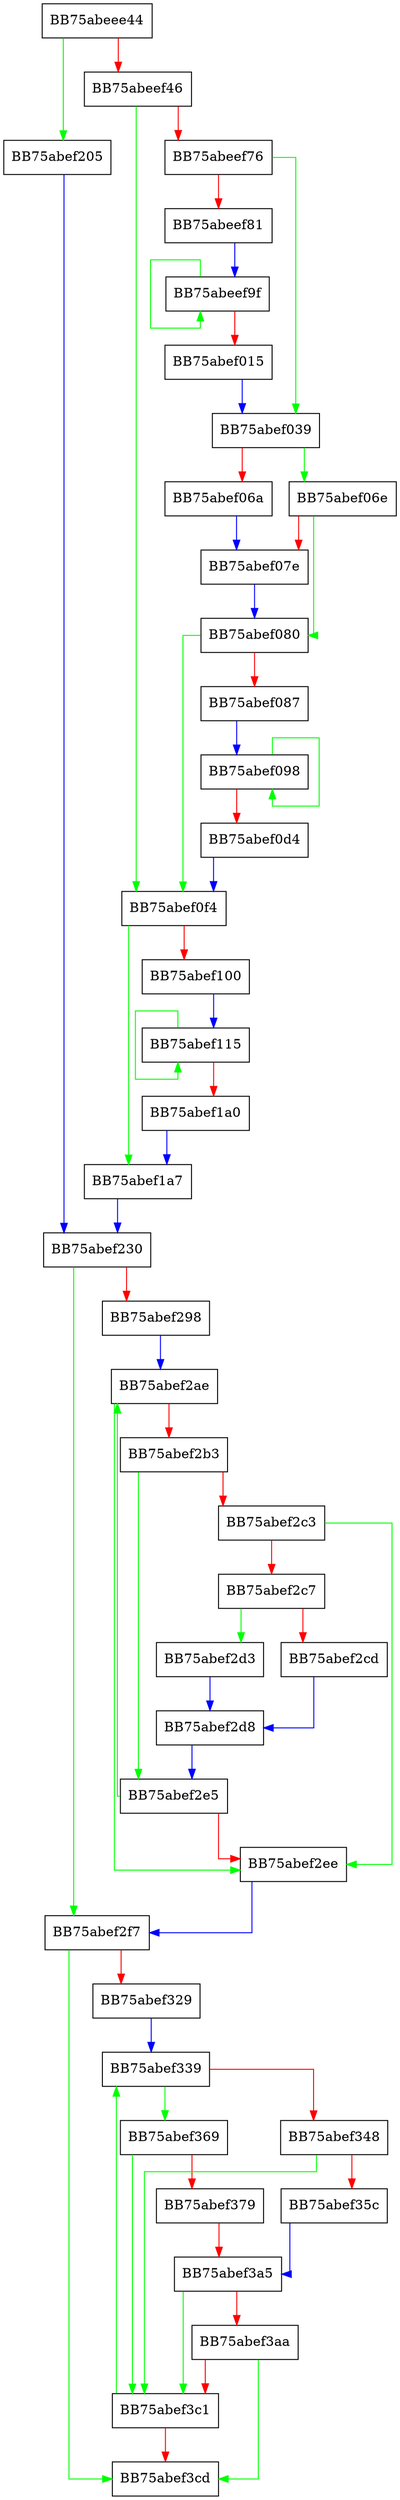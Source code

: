 digraph ZSTD_RowFindBestMatch_extDict_5_4 {
  node [shape="box"];
  graph [splines=ortho];
  BB75abeee44 -> BB75abef205 [color="green"];
  BB75abeee44 -> BB75abeef46 [color="red"];
  BB75abeef46 -> BB75abef0f4 [color="green"];
  BB75abeef46 -> BB75abeef76 [color="red"];
  BB75abeef76 -> BB75abef039 [color="green"];
  BB75abeef76 -> BB75abeef81 [color="red"];
  BB75abeef81 -> BB75abeef9f [color="blue"];
  BB75abeef9f -> BB75abeef9f [color="green"];
  BB75abeef9f -> BB75abef015 [color="red"];
  BB75abef015 -> BB75abef039 [color="blue"];
  BB75abef039 -> BB75abef06e [color="green"];
  BB75abef039 -> BB75abef06a [color="red"];
  BB75abef06a -> BB75abef07e [color="blue"];
  BB75abef06e -> BB75abef080 [color="green"];
  BB75abef06e -> BB75abef07e [color="red"];
  BB75abef07e -> BB75abef080 [color="blue"];
  BB75abef080 -> BB75abef0f4 [color="green"];
  BB75abef080 -> BB75abef087 [color="red"];
  BB75abef087 -> BB75abef098 [color="blue"];
  BB75abef098 -> BB75abef098 [color="green"];
  BB75abef098 -> BB75abef0d4 [color="red"];
  BB75abef0d4 -> BB75abef0f4 [color="blue"];
  BB75abef0f4 -> BB75abef1a7 [color="green"];
  BB75abef0f4 -> BB75abef100 [color="red"];
  BB75abef100 -> BB75abef115 [color="blue"];
  BB75abef115 -> BB75abef115 [color="green"];
  BB75abef115 -> BB75abef1a0 [color="red"];
  BB75abef1a0 -> BB75abef1a7 [color="blue"];
  BB75abef1a7 -> BB75abef230 [color="blue"];
  BB75abef205 -> BB75abef230 [color="blue"];
  BB75abef230 -> BB75abef2f7 [color="green"];
  BB75abef230 -> BB75abef298 [color="red"];
  BB75abef298 -> BB75abef2ae [color="blue"];
  BB75abef2ae -> BB75abef2ee [color="green"];
  BB75abef2ae -> BB75abef2b3 [color="red"];
  BB75abef2b3 -> BB75abef2e5 [color="green"];
  BB75abef2b3 -> BB75abef2c3 [color="red"];
  BB75abef2c3 -> BB75abef2ee [color="green"];
  BB75abef2c3 -> BB75abef2c7 [color="red"];
  BB75abef2c7 -> BB75abef2d3 [color="green"];
  BB75abef2c7 -> BB75abef2cd [color="red"];
  BB75abef2cd -> BB75abef2d8 [color="blue"];
  BB75abef2d3 -> BB75abef2d8 [color="blue"];
  BB75abef2d8 -> BB75abef2e5 [color="blue"];
  BB75abef2e5 -> BB75abef2ae [color="green"];
  BB75abef2e5 -> BB75abef2ee [color="red"];
  BB75abef2ee -> BB75abef2f7 [color="blue"];
  BB75abef2f7 -> BB75abef3cd [color="green"];
  BB75abef2f7 -> BB75abef329 [color="red"];
  BB75abef329 -> BB75abef339 [color="blue"];
  BB75abef339 -> BB75abef369 [color="green"];
  BB75abef339 -> BB75abef348 [color="red"];
  BB75abef348 -> BB75abef3c1 [color="green"];
  BB75abef348 -> BB75abef35c [color="red"];
  BB75abef35c -> BB75abef3a5 [color="blue"];
  BB75abef369 -> BB75abef3c1 [color="green"];
  BB75abef369 -> BB75abef379 [color="red"];
  BB75abef379 -> BB75abef3a5 [color="red"];
  BB75abef3a5 -> BB75abef3c1 [color="green"];
  BB75abef3a5 -> BB75abef3aa [color="red"];
  BB75abef3aa -> BB75abef3cd [color="green"];
  BB75abef3aa -> BB75abef3c1 [color="red"];
  BB75abef3c1 -> BB75abef339 [color="green"];
  BB75abef3c1 -> BB75abef3cd [color="red"];
}